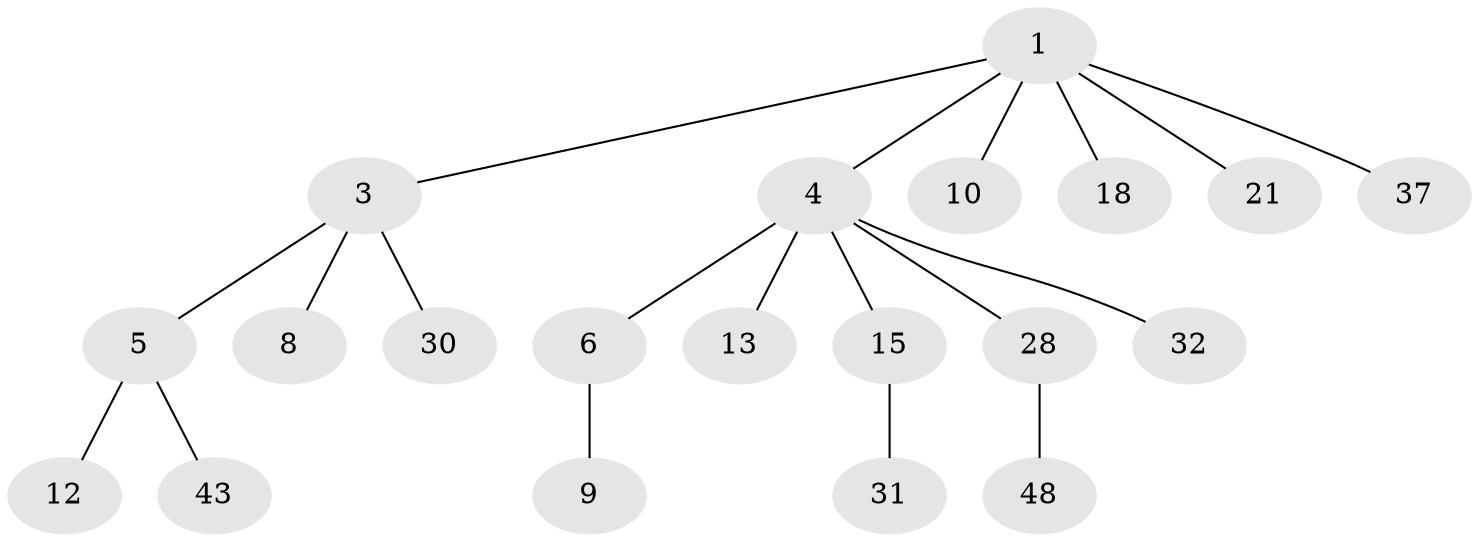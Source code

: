 // original degree distribution, {6: 0.02, 4: 0.04, 7: 0.02, 3: 0.12, 5: 0.04, 2: 0.22, 1: 0.54}
// Generated by graph-tools (version 1.1) at 2025/19/03/04/25 18:19:26]
// undirected, 20 vertices, 19 edges
graph export_dot {
graph [start="1"]
  node [color=gray90,style=filled];
  1 [super="+2+39+22"];
  3;
  4 [super="+20+23"];
  5 [super="+35+7"];
  6 [super="+14+50+34"];
  8 [super="+17"];
  9 [super="+11"];
  10 [super="+26+36"];
  12 [super="+24"];
  13 [super="+44"];
  15;
  18;
  21;
  28;
  30;
  31;
  32;
  37;
  43;
  48;
  1 -- 4;
  1 -- 18;
  1 -- 21;
  1 -- 10;
  1 -- 3;
  1 -- 37;
  3 -- 5;
  3 -- 8;
  3 -- 30;
  4 -- 6;
  4 -- 13;
  4 -- 15;
  4 -- 28;
  4 -- 32;
  5 -- 43;
  5 -- 12;
  6 -- 9;
  15 -- 31;
  28 -- 48;
}
